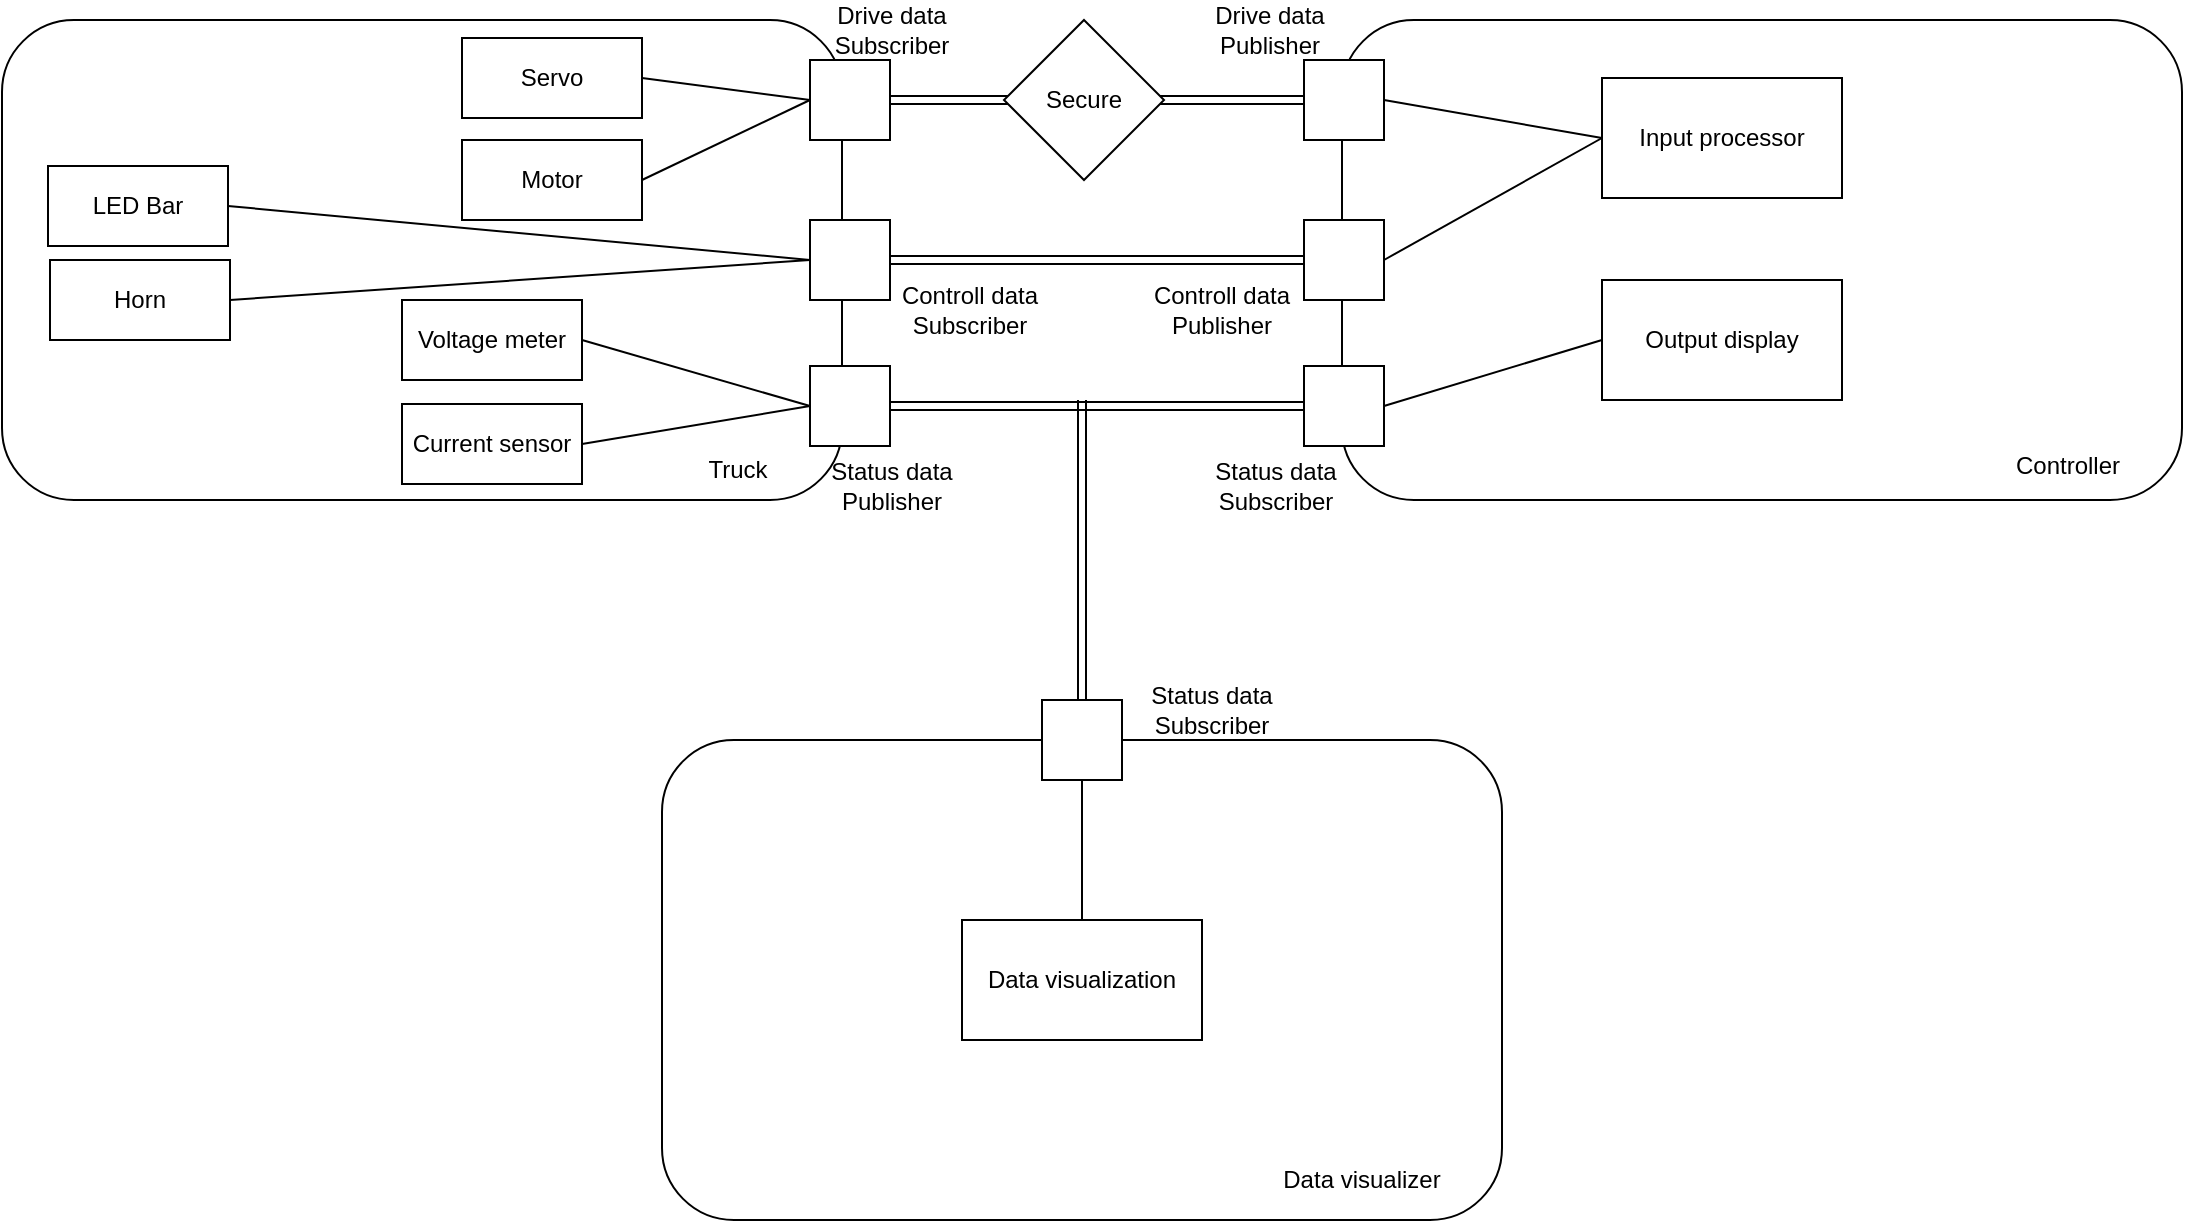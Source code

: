 <mxfile version="20.6.0" type="device"><diagram id="Epc5oirF1hn7TjNry26W" name="Page-1"><mxGraphModel dx="828" dy="491" grid="1" gridSize="10" guides="1" tooltips="1" connect="1" arrows="1" fold="1" page="1" pageScale="1" pageWidth="827" pageHeight="1169" math="0" shadow="0"><root><mxCell id="0"/><mxCell id="1" parent="0"/><mxCell id="zeQrhYJWSarFNe0kshZy-1" value="" style="rounded=1;whiteSpace=wrap;html=1;" parent="1" vertex="1"><mxGeometry x="10" y="341" width="420" height="240" as="geometry"/></mxCell><mxCell id="zeQrhYJWSarFNe0kshZy-2" value="" style="rounded=0;whiteSpace=wrap;html=1;" parent="1" vertex="1"><mxGeometry x="414" y="361" width="40" height="40" as="geometry"/></mxCell><mxCell id="zeQrhYJWSarFNe0kshZy-3" value="" style="rounded=1;whiteSpace=wrap;html=1;" parent="1" vertex="1"><mxGeometry x="680" y="341" width="420" height="240" as="geometry"/></mxCell><mxCell id="zeQrhYJWSarFNe0kshZy-4" value="" style="rounded=1;whiteSpace=wrap;html=1;" parent="1" vertex="1"><mxGeometry x="340" y="701" width="420" height="240" as="geometry"/></mxCell><mxCell id="zeQrhYJWSarFNe0kshZy-5" value="Truck" style="text;html=1;strokeColor=none;fillColor=none;align=center;verticalAlign=middle;whiteSpace=wrap;rounded=0;" parent="1" vertex="1"><mxGeometry x="348" y="551" width="60" height="30" as="geometry"/></mxCell><mxCell id="zeQrhYJWSarFNe0kshZy-6" value="Controller" style="text;html=1;strokeColor=none;fillColor=none;align=center;verticalAlign=middle;whiteSpace=wrap;rounded=0;" parent="1" vertex="1"><mxGeometry x="1013" y="549" width="60" height="30" as="geometry"/></mxCell><mxCell id="zeQrhYJWSarFNe0kshZy-7" value="Data visualizer" style="text;html=1;strokeColor=none;fillColor=none;align=center;verticalAlign=middle;whiteSpace=wrap;rounded=0;" parent="1" vertex="1"><mxGeometry x="645" y="901" width="90" height="40" as="geometry"/></mxCell><mxCell id="zeQrhYJWSarFNe0kshZy-8" value="" style="rounded=0;whiteSpace=wrap;html=1;" parent="1" vertex="1"><mxGeometry x="414" y="514" width="40" height="40" as="geometry"/></mxCell><mxCell id="zeQrhYJWSarFNe0kshZy-27" style="edgeStyle=none;shape=link;rounded=0;orthogonalLoop=1;jettySize=auto;html=1;exitX=0;exitY=0.5;exitDx=0;exitDy=0;entryX=1;entryY=0.5;entryDx=0;entryDy=0;" parent="1" source="zeQrhYJWSarFNe0kshZy-9" target="zeQrhYJWSarFNe0kshZy-2" edge="1"><mxGeometry relative="1" as="geometry"/></mxCell><mxCell id="zeQrhYJWSarFNe0kshZy-9" value="" style="rounded=0;whiteSpace=wrap;html=1;" parent="1" vertex="1"><mxGeometry x="661" y="361" width="40" height="40" as="geometry"/></mxCell><mxCell id="zeQrhYJWSarFNe0kshZy-25" style="edgeStyle=none;shape=link;rounded=0;orthogonalLoop=1;jettySize=auto;html=1;exitX=0;exitY=0.5;exitDx=0;exitDy=0;entryX=1;entryY=0.5;entryDx=0;entryDy=0;" parent="1" source="zeQrhYJWSarFNe0kshZy-10" target="zeQrhYJWSarFNe0kshZy-8" edge="1"><mxGeometry relative="1" as="geometry"/></mxCell><mxCell id="zeQrhYJWSarFNe0kshZy-10" value="" style="rounded=0;whiteSpace=wrap;html=1;" parent="1" vertex="1"><mxGeometry x="661" y="514" width="40" height="40" as="geometry"/></mxCell><mxCell id="zeQrhYJWSarFNe0kshZy-29" style="edgeStyle=none;shape=link;rounded=0;orthogonalLoop=1;jettySize=auto;html=1;exitX=0.5;exitY=0;exitDx=0;exitDy=0;" parent="1" source="zeQrhYJWSarFNe0kshZy-11" edge="1"><mxGeometry relative="1" as="geometry"><mxPoint x="550" y="531" as="targetPoint"/></mxGeometry></mxCell><mxCell id="zeQrhYJWSarFNe0kshZy-11" value="" style="rounded=0;whiteSpace=wrap;html=1;" parent="1" vertex="1"><mxGeometry x="530" y="681" width="40" height="40" as="geometry"/></mxCell><mxCell id="zeQrhYJWSarFNe0kshZy-12" value="Status data&lt;br&gt;Subscriber" style="text;html=1;strokeColor=none;fillColor=none;align=center;verticalAlign=middle;whiteSpace=wrap;rounded=0;" parent="1" vertex="1"><mxGeometry x="580" y="671" width="70" height="30" as="geometry"/></mxCell><mxCell id="zeQrhYJWSarFNe0kshZy-13" value="Status data&lt;br&gt;Publisher" style="text;html=1;strokeColor=none;fillColor=none;align=center;verticalAlign=middle;whiteSpace=wrap;rounded=0;" parent="1" vertex="1"><mxGeometry x="420" y="559" width="70" height="30" as="geometry"/></mxCell><mxCell id="zeQrhYJWSarFNe0kshZy-14" value="Status data&lt;br&gt;Subscriber" style="text;html=1;strokeColor=none;fillColor=none;align=center;verticalAlign=middle;whiteSpace=wrap;rounded=0;" parent="1" vertex="1"><mxGeometry x="612" y="559" width="70" height="30" as="geometry"/></mxCell><mxCell id="zeQrhYJWSarFNe0kshZy-15" value="Drive&amp;nbsp;data&lt;br&gt;Publisher" style="text;html=1;strokeColor=none;fillColor=none;align=center;verticalAlign=middle;whiteSpace=wrap;rounded=0;" parent="1" vertex="1"><mxGeometry x="604" y="331" width="80" height="30" as="geometry"/></mxCell><mxCell id="zeQrhYJWSarFNe0kshZy-16" value="Drive data&lt;br&gt;Subscriber" style="text;html=1;strokeColor=none;fillColor=none;align=center;verticalAlign=middle;whiteSpace=wrap;rounded=0;" parent="1" vertex="1"><mxGeometry x="425" y="331" width="60" height="30" as="geometry"/></mxCell><mxCell id="zeQrhYJWSarFNe0kshZy-26" style="edgeStyle=none;shape=link;rounded=0;orthogonalLoop=1;jettySize=auto;html=1;exitX=0;exitY=0.5;exitDx=0;exitDy=0;entryX=1;entryY=0.5;entryDx=0;entryDy=0;" parent="1" source="zeQrhYJWSarFNe0kshZy-17" target="zeQrhYJWSarFNe0kshZy-18" edge="1"><mxGeometry relative="1" as="geometry"/></mxCell><mxCell id="zeQrhYJWSarFNe0kshZy-17" value="" style="rounded=0;whiteSpace=wrap;html=1;" parent="1" vertex="1"><mxGeometry x="661" y="441" width="40" height="40" as="geometry"/></mxCell><mxCell id="zeQrhYJWSarFNe0kshZy-18" value="" style="rounded=0;whiteSpace=wrap;html=1;" parent="1" vertex="1"><mxGeometry x="414" y="441" width="40" height="40" as="geometry"/></mxCell><mxCell id="zeQrhYJWSarFNe0kshZy-19" value="Controll data&lt;br&gt;Publisher" style="text;html=1;strokeColor=none;fillColor=none;align=center;verticalAlign=middle;whiteSpace=wrap;rounded=0;" parent="1" vertex="1"><mxGeometry x="580" y="471" width="80" height="30" as="geometry"/></mxCell><mxCell id="zeQrhYJWSarFNe0kshZy-20" value="Controll data&lt;br&gt;Subscriber" style="text;html=1;strokeColor=none;fillColor=none;align=center;verticalAlign=middle;whiteSpace=wrap;rounded=0;" parent="1" vertex="1"><mxGeometry x="454" y="471" width="80" height="30" as="geometry"/></mxCell><mxCell id="zeQrhYJWSarFNe0kshZy-30" value="Data visualization" style="rounded=0;whiteSpace=wrap;html=1;" parent="1" vertex="1"><mxGeometry x="490" y="791" width="120" height="60" as="geometry"/></mxCell><mxCell id="zeQrhYJWSarFNe0kshZy-39" value="" style="endArrow=none;html=1;rounded=0;exitX=0.5;exitY=0;exitDx=0;exitDy=0;" parent="1" source="zeQrhYJWSarFNe0kshZy-30" edge="1"><mxGeometry width="50" height="50" relative="1" as="geometry"><mxPoint x="640" y="681" as="sourcePoint"/><mxPoint x="550" y="721" as="targetPoint"/></mxGeometry></mxCell><mxCell id="zeQrhYJWSarFNe0kshZy-41" value="LED Bar" style="rounded=0;whiteSpace=wrap;html=1;" parent="1" vertex="1"><mxGeometry x="33" y="414" width="90" height="40" as="geometry"/></mxCell><mxCell id="zeQrhYJWSarFNe0kshZy-42" value="Voltage meter" style="rounded=0;whiteSpace=wrap;html=1;" parent="1" vertex="1"><mxGeometry x="210" y="481" width="90" height="40" as="geometry"/></mxCell><mxCell id="zeQrhYJWSarFNe0kshZy-43" value="Current sensor" style="rounded=0;whiteSpace=wrap;html=1;" parent="1" vertex="1"><mxGeometry x="210" y="533" width="90" height="40" as="geometry"/></mxCell><mxCell id="zeQrhYJWSarFNe0kshZy-44" value="Horn" style="rounded=0;whiteSpace=wrap;html=1;" parent="1" vertex="1"><mxGeometry x="34" y="461" width="90" height="40" as="geometry"/></mxCell><mxCell id="zeQrhYJWSarFNe0kshZy-45" value="Motor" style="rounded=0;whiteSpace=wrap;html=1;" parent="1" vertex="1"><mxGeometry x="240" y="401" width="90" height="40" as="geometry"/></mxCell><mxCell id="zeQrhYJWSarFNe0kshZy-46" value="Servo" style="rounded=0;whiteSpace=wrap;html=1;" parent="1" vertex="1"><mxGeometry x="240" y="350" width="90" height="40" as="geometry"/></mxCell><mxCell id="zeQrhYJWSarFNe0kshZy-47" value="" style="endArrow=none;html=1;rounded=0;entryX=0;entryY=0.5;entryDx=0;entryDy=0;exitX=1;exitY=0.5;exitDx=0;exitDy=0;" parent="1" source="zeQrhYJWSarFNe0kshZy-42" target="zeQrhYJWSarFNe0kshZy-8" edge="1"><mxGeometry width="50" height="50" relative="1" as="geometry"><mxPoint x="260" y="530" as="sourcePoint"/><mxPoint x="310" y="480" as="targetPoint"/></mxGeometry></mxCell><mxCell id="zeQrhYJWSarFNe0kshZy-48" value="" style="endArrow=none;html=1;rounded=0;entryX=0;entryY=0.5;entryDx=0;entryDy=0;exitX=1;exitY=0.5;exitDx=0;exitDy=0;" parent="1" source="zeQrhYJWSarFNe0kshZy-43" target="zeQrhYJWSarFNe0kshZy-8" edge="1"><mxGeometry width="50" height="50" relative="1" as="geometry"><mxPoint x="260" y="530" as="sourcePoint"/><mxPoint x="310" y="480" as="targetPoint"/></mxGeometry></mxCell><mxCell id="zeQrhYJWSarFNe0kshZy-49" value="" style="endArrow=none;html=1;rounded=0;entryX=0;entryY=0.5;entryDx=0;entryDy=0;exitX=1;exitY=0.5;exitDx=0;exitDy=0;" parent="1" source="zeQrhYJWSarFNe0kshZy-41" target="zeQrhYJWSarFNe0kshZy-18" edge="1"><mxGeometry width="50" height="50" relative="1" as="geometry"><mxPoint x="260" y="530" as="sourcePoint"/><mxPoint x="310" y="480" as="targetPoint"/></mxGeometry></mxCell><mxCell id="zeQrhYJWSarFNe0kshZy-50" value="" style="endArrow=none;html=1;rounded=0;entryX=0;entryY=0.5;entryDx=0;entryDy=0;exitX=1;exitY=0.5;exitDx=0;exitDy=0;" parent="1" source="zeQrhYJWSarFNe0kshZy-44" target="zeQrhYJWSarFNe0kshZy-18" edge="1"><mxGeometry width="50" height="50" relative="1" as="geometry"><mxPoint x="260" y="530" as="sourcePoint"/><mxPoint x="310" y="480" as="targetPoint"/></mxGeometry></mxCell><mxCell id="zeQrhYJWSarFNe0kshZy-51" value="" style="endArrow=none;html=1;rounded=0;entryX=0;entryY=0.5;entryDx=0;entryDy=0;exitX=1;exitY=0.5;exitDx=0;exitDy=0;" parent="1" source="zeQrhYJWSarFNe0kshZy-46" target="zeQrhYJWSarFNe0kshZy-2" edge="1"><mxGeometry width="50" height="50" relative="1" as="geometry"><mxPoint x="260" y="530" as="sourcePoint"/><mxPoint x="310" y="480" as="targetPoint"/></mxGeometry></mxCell><mxCell id="zeQrhYJWSarFNe0kshZy-52" value="" style="endArrow=none;html=1;rounded=0;entryX=0;entryY=0.5;entryDx=0;entryDy=0;exitX=1;exitY=0.5;exitDx=0;exitDy=0;" parent="1" source="zeQrhYJWSarFNe0kshZy-45" target="zeQrhYJWSarFNe0kshZy-2" edge="1"><mxGeometry width="50" height="50" relative="1" as="geometry"><mxPoint x="260" y="530" as="sourcePoint"/><mxPoint x="310" y="480" as="targetPoint"/></mxGeometry></mxCell><mxCell id="zeQrhYJWSarFNe0kshZy-53" value="Input processor" style="rounded=0;whiteSpace=wrap;html=1;" parent="1" vertex="1"><mxGeometry x="810" y="370" width="120" height="60" as="geometry"/></mxCell><mxCell id="zeQrhYJWSarFNe0kshZy-54" value="Output display" style="rounded=0;whiteSpace=wrap;html=1;" parent="1" vertex="1"><mxGeometry x="810" y="471" width="120" height="60" as="geometry"/></mxCell><mxCell id="zeQrhYJWSarFNe0kshZy-55" value="" style="endArrow=none;html=1;rounded=0;entryX=0;entryY=0.5;entryDx=0;entryDy=0;exitX=1;exitY=0.5;exitDx=0;exitDy=0;" parent="1" source="zeQrhYJWSarFNe0kshZy-17" target="zeQrhYJWSarFNe0kshZy-53" edge="1"><mxGeometry width="50" height="50" relative="1" as="geometry"><mxPoint x="730" y="530" as="sourcePoint"/><mxPoint x="780" y="480" as="targetPoint"/></mxGeometry></mxCell><mxCell id="zeQrhYJWSarFNe0kshZy-56" value="" style="endArrow=none;html=1;rounded=0;exitX=1;exitY=0.5;exitDx=0;exitDy=0;" parent="1" source="zeQrhYJWSarFNe0kshZy-9" edge="1"><mxGeometry width="50" height="50" relative="1" as="geometry"><mxPoint x="730" y="530" as="sourcePoint"/><mxPoint x="810" y="400" as="targetPoint"/></mxGeometry></mxCell><mxCell id="zeQrhYJWSarFNe0kshZy-57" value="" style="endArrow=none;html=1;rounded=0;entryX=0;entryY=0.5;entryDx=0;entryDy=0;exitX=1;exitY=0.5;exitDx=0;exitDy=0;" parent="1" source="zeQrhYJWSarFNe0kshZy-10" target="zeQrhYJWSarFNe0kshZy-54" edge="1"><mxGeometry width="50" height="50" relative="1" as="geometry"><mxPoint x="730" y="530" as="sourcePoint"/><mxPoint x="780" y="480" as="targetPoint"/></mxGeometry></mxCell><mxCell id="zeQrhYJWSarFNe0kshZy-60" value="Secure" style="rhombus;whiteSpace=wrap;html=1;" parent="1" vertex="1"><mxGeometry x="511" y="341" width="80" height="80" as="geometry"/></mxCell></root></mxGraphModel></diagram></mxfile>